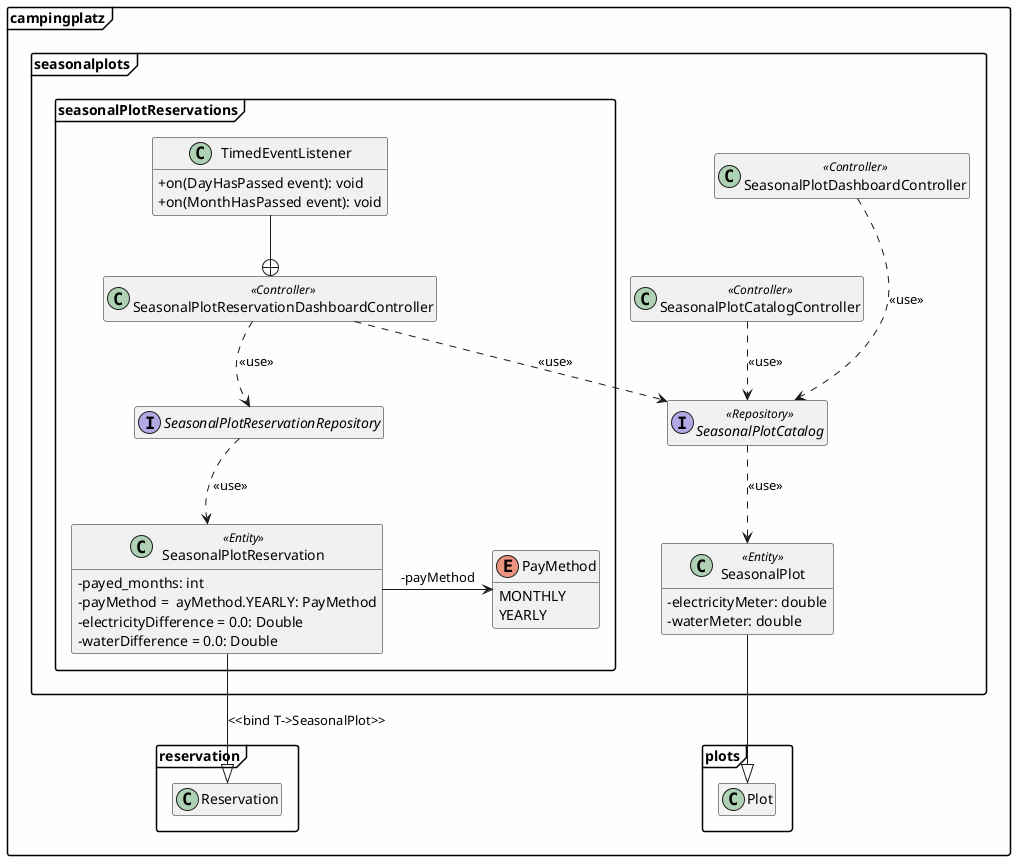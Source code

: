 @startuml
hide empty fields
hide empty methods
skinparam classAttributeIconSize 0
' skinparam linetype ortho
skinparam BackgroundColor #FEFEFE
allowmixing
skinparam packageStyle Frame

class campingplatz.plots.Plot
' class campingplatz.reservation.Cart
class campingplatz.reservation.Reservation
' interface campingplatz.reservation.ReservationRepository
' interface org.salespointframework.catalog.Catalog<T extends Product>
' interface org.salespointframework.core.DataInitializer

package campingplatz.seasonalplots {
    package seasonalPlotReservations{
        ' class SeasonalPlotCart{
        ' }
        class SeasonalPlotReservation<<Entity>>{
            -payed_months: int
            -payMethod =  ayMethod.YEARLY: PayMethod
            -electricityDifference = 0.0: Double
            -waterDifference = 0.0: Double
        }
        enum PayMethod{
            MONTHLY
            YEARLY
        }
        class SeasonalPlotReservationDashboardController<<Controller>>{
        }
        class TimedEventListener{
            +on(DayHasPassed event): void
            +on(MonthHasPassed event): void
        }
        interface SeasonalPlotReservationRepository
    }

    class SeasonalPlot<<Entity>>{
        -electricityMeter: double
        -waterMeter: double
    }
    interface SeasonalPlotCatalog<<Repository>>{
    }
    class SeasonalPlotCatalogController<<Controller>> {
    }
    ' class SeasonalPlotCatalogDataInitializer<<Component>>{
    '     -seasonalPlotCatalog: SeasonalPlotCatalog
    ' }
    class SeasonalPlotDashboardController<<Controller>>{
    }
}

SeasonalPlot --|> campingplatz.plots.Plot
' SeasonalPlotCatalog --|> org.salespointframework.catalog.Catalog:<<bind T->SeasonalPlot>>
SeasonalPlotDashboardController ...> SeasonalPlotCatalog:<<use>>
SeasonalPlotCatalogController ..> SeasonalPlotCatalog:<<use>>
' SeasonalPlotCatalogDataInitializer ..> SeasonalPlotCatalog:<<use>>
' SeasonalPlotCatalogDataInitializer ..|> DataInitializer
SeasonalPlotCatalog ..> SeasonalPlot:<<use>>

' SeasonalPlotCart --|> Cart:<<bind T->SeasonalPlot, U->SeasonalPlotReservation>>
SeasonalPlotReservation --|> campingplatz.reservation.Reservation:<<bind T->SeasonalPlot>>
SeasonalPlotReservation -> PayMethod: -payMethod
SeasonalPlotReservationDashboardController ..> SeasonalPlotCatalog:<<use>>
' SeasonalPlotReservationRepository -|> ReservationRepository: <<bind T->SeasonalPlot, U->SeasonalPlotReservation>>

SeasonalPlotReservationDashboardController ..> SeasonalPlotReservationRepository:<<use>>

SeasonalPlotReservationRepository ..> SeasonalPlotReservation:<<use>>

TimedEventListener --+ SeasonalPlotReservationDashboardController









@enduml